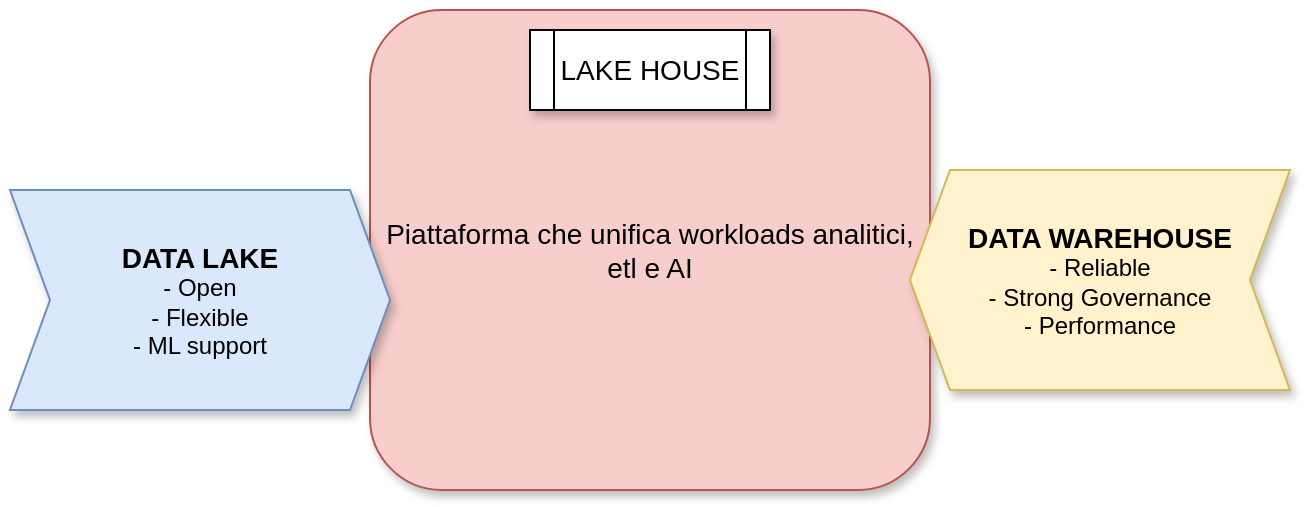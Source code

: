 <mxfile version="20.3.0" type="device"><diagram id="wFE0QG_FPsp0jaGvCLVb" name="Page-1"><mxGraphModel dx="1018" dy="741" grid="1" gridSize="10" guides="1" tooltips="1" connect="1" arrows="1" fold="1" page="1" pageScale="1" pageWidth="850" pageHeight="1100" math="0" shadow="0"><root><mxCell id="0"/><mxCell id="1" parent="0"/><mxCell id="jeC1z3T-fBpoo4Zr4Kje-8" value="Piattaforma che unifica workloads analitici, etl e AI" style="rounded=1;whiteSpace=wrap;html=1;shadow=1;labelBackgroundColor=none;labelBorderColor=none;sketch=0;fontSize=14;fillColor=#f8cecc;strokeColor=#b85450;" parent="1" vertex="1"><mxGeometry x="300" y="360" width="280" height="240" as="geometry"/></mxCell><mxCell id="jeC1z3T-fBpoo4Zr4Kje-2" value="&lt;b style=&quot;font-size: 14px;&quot;&gt;DATA LAKE&lt;br&gt;&lt;/b&gt;- Open&lt;br&gt;- Flexible&lt;br&gt;- ML support" style="shape=step;perimeter=stepPerimeter;whiteSpace=wrap;html=1;fixedSize=1;fillColor=#dae8fc;strokeColor=#6c8ebf;shadow=1;sketch=0;" parent="1" vertex="1"><mxGeometry x="120" y="450" width="190" height="110" as="geometry"/></mxCell><mxCell id="jeC1z3T-fBpoo4Zr4Kje-3" value="&lt;b style=&quot;font-size: 14px;&quot;&gt;DATA WAREHOUSE&lt;br&gt;&lt;/b&gt;- Reliable&lt;br&gt;- Strong Governance&lt;br&gt;- Performance" style="shape=step;perimeter=stepPerimeter;whiteSpace=wrap;html=1;fixedSize=1;fillColor=#fff2cc;strokeColor=#d6b656;rounded=0;shadow=1;flipH=1;align=center;labelBackgroundColor=none;labelBorderColor=none;" parent="1" vertex="1"><mxGeometry x="570" y="440" width="190" height="110" as="geometry"/></mxCell><mxCell id="jeC1z3T-fBpoo4Zr4Kje-9" value="LAKE HOUSE" style="shape=process;whiteSpace=wrap;html=1;backgroundOutline=1;rounded=0;shadow=1;labelBackgroundColor=none;labelBorderColor=none;sketch=0;fontSize=14;fontColor=default;" parent="1" vertex="1"><mxGeometry x="380" y="370" width="120" height="40" as="geometry"/></mxCell></root></mxGraphModel></diagram></mxfile>